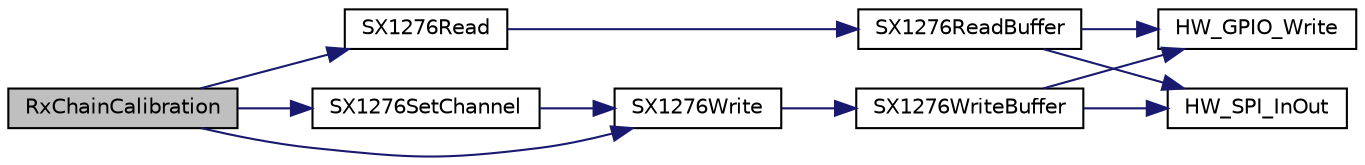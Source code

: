 digraph "RxChainCalibration"
{
  edge [fontname="Helvetica",fontsize="10",labelfontname="Helvetica",labelfontsize="10"];
  node [fontname="Helvetica",fontsize="10",shape=record];
  rankdir="LR";
  Node0 [label="RxChainCalibration",height=0.2,width=0.4,color="black", fillcolor="grey75", style="filled", fontcolor="black"];
  Node0 -> Node1 [color="midnightblue",fontsize="10",style="solid",fontname="Helvetica"];
  Node1 [label="SX1276Read",height=0.2,width=0.4,color="black", fillcolor="white", style="filled",URL="$sx1276_8c.html#a1c0054da62dacb13d6286a7cfe01d863",tooltip="Reads the radio register at the specified address "];
  Node1 -> Node2 [color="midnightblue",fontsize="10",style="solid",fontname="Helvetica"];
  Node2 [label="SX1276ReadBuffer",height=0.2,width=0.4,color="black", fillcolor="white", style="filled",URL="$sx1276_8c.html#a9b3df4400813ac6aed7b77f400436ad0",tooltip="Reads multiple radio registers starting at address "];
  Node2 -> Node3 [color="midnightblue",fontsize="10",style="solid",fontname="Helvetica"];
  Node3 [label="HW_GPIO_Write",height=0.2,width=0.4,color="black", fillcolor="white", style="filled",URL="$group___lory_s_d_k___g_p_i_o___functions.html#ga64b37e6d4da7e8f148c92f898aed98de",tooltip="Writes the given value to the GPIO output "];
  Node2 -> Node4 [color="midnightblue",fontsize="10",style="solid",fontname="Helvetica"];
  Node4 [label="HW_SPI_InOut",height=0.2,width=0.4,color="black", fillcolor="white", style="filled",URL="$hw__spi_8h.html#ae0d3f21fb84de59193e82bd1943d5563",tooltip="Sends outData and receives inData "];
  Node0 -> Node5 [color="midnightblue",fontsize="10",style="solid",fontname="Helvetica"];
  Node5 [label="SX1276Write",height=0.2,width=0.4,color="black", fillcolor="white", style="filled",URL="$sx1276_8c.html#a15374c2bed5d3ff2d6b95fdf177b645e",tooltip="Writes the radio register at the specified address "];
  Node5 -> Node6 [color="midnightblue",fontsize="10",style="solid",fontname="Helvetica"];
  Node6 [label="SX1276WriteBuffer",height=0.2,width=0.4,color="black", fillcolor="white", style="filled",URL="$sx1276_8c.html#aba51c12ba7f6d704cdeed69201507983",tooltip="Writes multiple radio registers starting at address "];
  Node6 -> Node3 [color="midnightblue",fontsize="10",style="solid",fontname="Helvetica"];
  Node6 -> Node4 [color="midnightblue",fontsize="10",style="solid",fontname="Helvetica"];
  Node0 -> Node7 [color="midnightblue",fontsize="10",style="solid",fontname="Helvetica"];
  Node7 [label="SX1276SetChannel",height=0.2,width=0.4,color="black", fillcolor="white", style="filled",URL="$sx1276_8c.html#a00768e908043081bc32cb83913192f7f",tooltip="Sets the channel configuration "];
  Node7 -> Node5 [color="midnightblue",fontsize="10",style="solid",fontname="Helvetica"];
}
